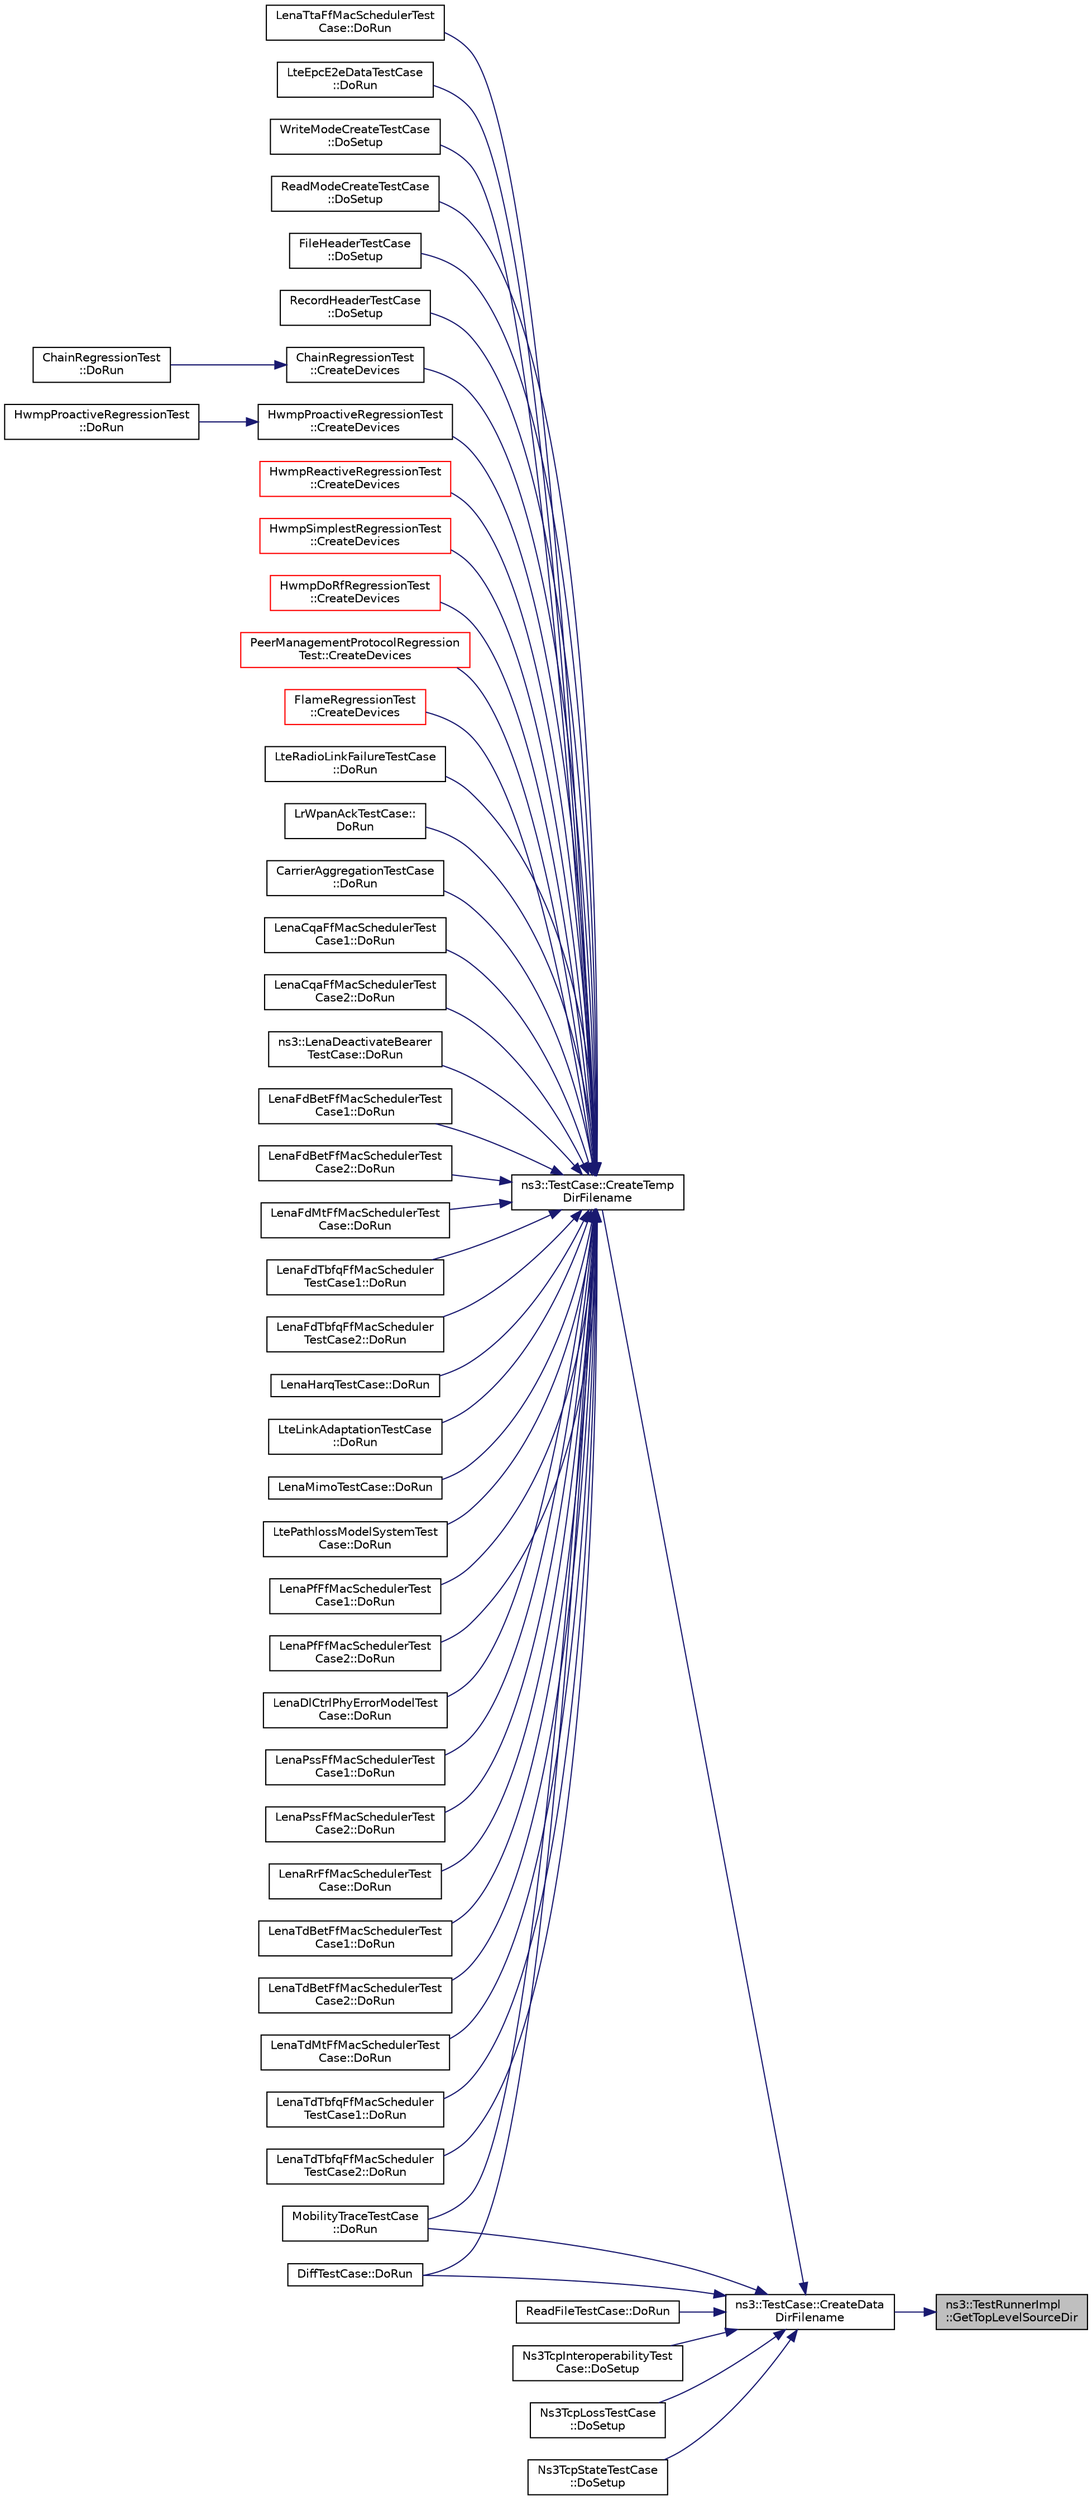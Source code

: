 digraph "ns3::TestRunnerImpl::GetTopLevelSourceDir"
{
 // LATEX_PDF_SIZE
  edge [fontname="Helvetica",fontsize="10",labelfontname="Helvetica",labelfontsize="10"];
  node [fontname="Helvetica",fontsize="10",shape=record];
  rankdir="RL";
  Node1 [label="ns3::TestRunnerImpl\l::GetTopLevelSourceDir",height=0.2,width=0.4,color="black", fillcolor="grey75", style="filled", fontcolor="black",tooltip="Get the path to the root of the source tree."];
  Node1 -> Node2 [dir="back",color="midnightblue",fontsize="10",style="solid",fontname="Helvetica"];
  Node2 [label="ns3::TestCase::CreateData\lDirFilename",height=0.2,width=0.4,color="black", fillcolor="white", style="filled",URL="$classns3_1_1_test_case.html#a3e4d216ff392a43418f26bb3e5b0f16d",tooltip="Construct the full path to a file in the data directory."];
  Node2 -> Node3 [dir="back",color="midnightblue",fontsize="10",style="solid",fontname="Helvetica"];
  Node3 [label="ns3::TestCase::CreateTemp\lDirFilename",height=0.2,width=0.4,color="black", fillcolor="white", style="filled",URL="$classns3_1_1_test_case.html#a8a04695a6fb9ba0f89e28e9523963f88",tooltip="Construct the full path to a file in a temporary directory."];
  Node3 -> Node4 [dir="back",color="midnightblue",fontsize="10",style="solid",fontname="Helvetica"];
  Node4 [label="ChainRegressionTest\l::CreateDevices",height=0.2,width=0.4,color="black", fillcolor="white", style="filled",URL="$class_chain_regression_test.html#ae8b1dd906e3d52a223122c63d236bb19",tooltip="Create devices, install TCP/IP stack and applications."];
  Node4 -> Node5 [dir="back",color="midnightblue",fontsize="10",style="solid",fontname="Helvetica"];
  Node5 [label="ChainRegressionTest\l::DoRun",height=0.2,width=0.4,color="black", fillcolor="white", style="filled",URL="$class_chain_regression_test.html#a51aa3cae551407ee6a6f346c30e3cc43",tooltip="Go."];
  Node3 -> Node6 [dir="back",color="midnightblue",fontsize="10",style="solid",fontname="Helvetica"];
  Node6 [label="HwmpProactiveRegressionTest\l::CreateDevices",height=0.2,width=0.4,color="black", fillcolor="white", style="filled",URL="$class_hwmp_proactive_regression_test.html#a98c6ff2361a7a5065ebf14089edc5bad",tooltip="Create devices function."];
  Node6 -> Node7 [dir="back",color="midnightblue",fontsize="10",style="solid",fontname="Helvetica"];
  Node7 [label="HwmpProactiveRegressionTest\l::DoRun",height=0.2,width=0.4,color="black", fillcolor="white", style="filled",URL="$class_hwmp_proactive_regression_test.html#ad000db534766301050336560b08b531e",tooltip="Implementation to actually run this TestCase."];
  Node3 -> Node8 [dir="back",color="midnightblue",fontsize="10",style="solid",fontname="Helvetica"];
  Node8 [label="HwmpReactiveRegressionTest\l::CreateDevices",height=0.2,width=0.4,color="red", fillcolor="white", style="filled",URL="$class_hwmp_reactive_regression_test.html#a8b288a6801baae1e65f87de7eb0352a4",tooltip="Create devices function."];
  Node3 -> Node10 [dir="back",color="midnightblue",fontsize="10",style="solid",fontname="Helvetica"];
  Node10 [label="HwmpSimplestRegressionTest\l::CreateDevices",height=0.2,width=0.4,color="red", fillcolor="white", style="filled",URL="$class_hwmp_simplest_regression_test.html#a6866a6d6b0b93241ec0f0c29ef61fd39",tooltip="Create devices function."];
  Node3 -> Node12 [dir="back",color="midnightblue",fontsize="10",style="solid",fontname="Helvetica"];
  Node12 [label="HwmpDoRfRegressionTest\l::CreateDevices",height=0.2,width=0.4,color="red", fillcolor="white", style="filled",URL="$class_hwmp_do_rf_regression_test.html#a55abac18467e059d3c39fa0de53bc436",tooltip="Create devices function."];
  Node3 -> Node14 [dir="back",color="midnightblue",fontsize="10",style="solid",fontname="Helvetica"];
  Node14 [label="PeerManagementProtocolRegression\lTest::CreateDevices",height=0.2,width=0.4,color="red", fillcolor="white", style="filled",URL="$class_peer_management_protocol_regression_test.html#a045b489f508afaecc5b5abb9d3513918",tooltip="Create devices function."];
  Node3 -> Node16 [dir="back",color="midnightblue",fontsize="10",style="solid",fontname="Helvetica"];
  Node16 [label="FlameRegressionTest\l::CreateDevices",height=0.2,width=0.4,color="red", fillcolor="white", style="filled",URL="$class_flame_regression_test.html#aeee4af77af2814f7339f204135cc2733",tooltip="Create devices function."];
  Node3 -> Node18 [dir="back",color="midnightblue",fontsize="10",style="solid",fontname="Helvetica"];
  Node18 [label="LteRadioLinkFailureTestCase\l::DoRun",height=0.2,width=0.4,color="black", fillcolor="white", style="filled",URL="$class_lte_radio_link_failure_test_case.html#ae7e2b1f96fbb5c77477c9b5b5905f347",tooltip="Setup the simulation according to the configuration set by the class constructor, run it,..."];
  Node3 -> Node19 [dir="back",color="midnightblue",fontsize="10",style="solid",fontname="Helvetica"];
  Node19 [label="LrWpanAckTestCase::\lDoRun",height=0.2,width=0.4,color="black", fillcolor="white", style="filled",URL="$class_lr_wpan_ack_test_case.html#a44ec9b782ae2c74d8fa2a25d696833e9",tooltip="Implementation to actually run this TestCase."];
  Node3 -> Node20 [dir="back",color="midnightblue",fontsize="10",style="solid",fontname="Helvetica"];
  Node20 [label="CarrierAggregationTestCase\l::DoRun",height=0.2,width=0.4,color="black", fillcolor="white", style="filled",URL="$class_carrier_aggregation_test_case.html#a20f3e28f3a6dd2919e51e508b78afa59",tooltip="Implementation to actually run this TestCase."];
  Node3 -> Node21 [dir="back",color="midnightblue",fontsize="10",style="solid",fontname="Helvetica"];
  Node21 [label="LenaCqaFfMacSchedulerTest\lCase1::DoRun",height=0.2,width=0.4,color="black", fillcolor="white", style="filled",URL="$class_lena_cqa_ff_mac_scheduler_test_case1.html#a91b3e2ef4ff292dbeda5559ff0eae1e6",tooltip="Implementation to actually run this TestCase."];
  Node3 -> Node22 [dir="back",color="midnightblue",fontsize="10",style="solid",fontname="Helvetica"];
  Node22 [label="LenaCqaFfMacSchedulerTest\lCase2::DoRun",height=0.2,width=0.4,color="black", fillcolor="white", style="filled",URL="$class_lena_cqa_ff_mac_scheduler_test_case2.html#a773e8490a80a3afe50adf54d713d3e4a",tooltip="Implementation to actually run this TestCase."];
  Node3 -> Node23 [dir="back",color="midnightblue",fontsize="10",style="solid",fontname="Helvetica"];
  Node23 [label="ns3::LenaDeactivateBearer\lTestCase::DoRun",height=0.2,width=0.4,color="black", fillcolor="white", style="filled",URL="$classns3_1_1_lena_deactivate_bearer_test_case.html#a214d777e46f96b701efdfd360871f53f",tooltip="Implementation to actually run this TestCase."];
  Node3 -> Node24 [dir="back",color="midnightblue",fontsize="10",style="solid",fontname="Helvetica"];
  Node24 [label="LenaFdBetFfMacSchedulerTest\lCase1::DoRun",height=0.2,width=0.4,color="black", fillcolor="white", style="filled",URL="$class_lena_fd_bet_ff_mac_scheduler_test_case1.html#a21b7a9f396adcc1ab24ddefc919345f2",tooltip="Implementation to actually run this TestCase."];
  Node3 -> Node25 [dir="back",color="midnightblue",fontsize="10",style="solid",fontname="Helvetica"];
  Node25 [label="LenaFdBetFfMacSchedulerTest\lCase2::DoRun",height=0.2,width=0.4,color="black", fillcolor="white", style="filled",URL="$class_lena_fd_bet_ff_mac_scheduler_test_case2.html#a51c587a50f2087be7c3950f4d2d82852",tooltip="Implementation to actually run this TestCase."];
  Node3 -> Node26 [dir="back",color="midnightblue",fontsize="10",style="solid",fontname="Helvetica"];
  Node26 [label="LenaFdMtFfMacSchedulerTest\lCase::DoRun",height=0.2,width=0.4,color="black", fillcolor="white", style="filled",URL="$class_lena_fd_mt_ff_mac_scheduler_test_case.html#a5cfc445b7daa4a02df317b46ee007f1a",tooltip="Implementation to actually run this TestCase."];
  Node3 -> Node27 [dir="back",color="midnightblue",fontsize="10",style="solid",fontname="Helvetica"];
  Node27 [label="LenaFdTbfqFfMacScheduler\lTestCase1::DoRun",height=0.2,width=0.4,color="black", fillcolor="white", style="filled",URL="$class_lena_fd_tbfq_ff_mac_scheduler_test_case1.html#ae0536bf54d4e05fbf3600c1654c14cc0",tooltip="Implementation to actually run this TestCase."];
  Node3 -> Node28 [dir="back",color="midnightblue",fontsize="10",style="solid",fontname="Helvetica"];
  Node28 [label="LenaFdTbfqFfMacScheduler\lTestCase2::DoRun",height=0.2,width=0.4,color="black", fillcolor="white", style="filled",URL="$class_lena_fd_tbfq_ff_mac_scheduler_test_case2.html#a2e43d4f9483463dffa86410a1ce47140",tooltip="Implementation to actually run this TestCase."];
  Node3 -> Node29 [dir="back",color="midnightblue",fontsize="10",style="solid",fontname="Helvetica"];
  Node29 [label="LenaHarqTestCase::DoRun",height=0.2,width=0.4,color="black", fillcolor="white", style="filled",URL="$class_lena_harq_test_case.html#a77a86faca2ff6021e971516d82ea0533",tooltip="Implementation to actually run this TestCase."];
  Node3 -> Node30 [dir="back",color="midnightblue",fontsize="10",style="solid",fontname="Helvetica"];
  Node30 [label="LteLinkAdaptationTestCase\l::DoRun",height=0.2,width=0.4,color="black", fillcolor="white", style="filled",URL="$class_lte_link_adaptation_test_case.html#a2310163be7e860827f18fce7fd100649",tooltip="Implementation to actually run this TestCase."];
  Node3 -> Node31 [dir="back",color="midnightblue",fontsize="10",style="solid",fontname="Helvetica"];
  Node31 [label="LenaMimoTestCase::DoRun",height=0.2,width=0.4,color="black", fillcolor="white", style="filled",URL="$class_lena_mimo_test_case.html#a5479f5cb1621e84f8d28b4779f3e3b7c",tooltip="Implementation to actually run this TestCase."];
  Node3 -> Node32 [dir="back",color="midnightblue",fontsize="10",style="solid",fontname="Helvetica"];
  Node32 [label="LtePathlossModelSystemTest\lCase::DoRun",height=0.2,width=0.4,color="black", fillcolor="white", style="filled",URL="$class_lte_pathloss_model_system_test_case.html#a6cf8d23b5eab69a72e893419bbd13c1b",tooltip="Implementation to actually run this TestCase."];
  Node3 -> Node33 [dir="back",color="midnightblue",fontsize="10",style="solid",fontname="Helvetica"];
  Node33 [label="LenaPfFfMacSchedulerTest\lCase1::DoRun",height=0.2,width=0.4,color="black", fillcolor="white", style="filled",URL="$class_lena_pf_ff_mac_scheduler_test_case1.html#a34e366045d568d5a38bedfeebbf72b79",tooltip="Implementation to actually run this TestCase."];
  Node3 -> Node34 [dir="back",color="midnightblue",fontsize="10",style="solid",fontname="Helvetica"];
  Node34 [label="LenaPfFfMacSchedulerTest\lCase2::DoRun",height=0.2,width=0.4,color="black", fillcolor="white", style="filled",URL="$class_lena_pf_ff_mac_scheduler_test_case2.html#a693c0eff7472d9b3bb12f1f95e46253b",tooltip="Implementation to actually run this TestCase."];
  Node3 -> Node35 [dir="back",color="midnightblue",fontsize="10",style="solid",fontname="Helvetica"];
  Node35 [label="LenaDlCtrlPhyErrorModelTest\lCase::DoRun",height=0.2,width=0.4,color="black", fillcolor="white", style="filled",URL="$class_lena_dl_ctrl_phy_error_model_test_case.html#a1fb7c0a2adfe1083d7e0883b866b0954",tooltip="Implementation to actually run this TestCase."];
  Node3 -> Node36 [dir="back",color="midnightblue",fontsize="10",style="solid",fontname="Helvetica"];
  Node36 [label="LenaPssFfMacSchedulerTest\lCase1::DoRun",height=0.2,width=0.4,color="black", fillcolor="white", style="filled",URL="$class_lena_pss_ff_mac_scheduler_test_case1.html#a82b48ffdd476a2c0b5b111aaa2702fc9",tooltip="Implementation to actually run this TestCase."];
  Node3 -> Node37 [dir="back",color="midnightblue",fontsize="10",style="solid",fontname="Helvetica"];
  Node37 [label="LenaPssFfMacSchedulerTest\lCase2::DoRun",height=0.2,width=0.4,color="black", fillcolor="white", style="filled",URL="$class_lena_pss_ff_mac_scheduler_test_case2.html#aff2e955c075aacd1f05d38b81ace0c3a",tooltip="Implementation to actually run this TestCase."];
  Node3 -> Node38 [dir="back",color="midnightblue",fontsize="10",style="solid",fontname="Helvetica"];
  Node38 [label="LenaRrFfMacSchedulerTest\lCase::DoRun",height=0.2,width=0.4,color="black", fillcolor="white", style="filled",URL="$class_lena_rr_ff_mac_scheduler_test_case.html#a1e221eff047ec55f7f1d36daab1f1d91",tooltip="Implementation to actually run this TestCase."];
  Node3 -> Node39 [dir="back",color="midnightblue",fontsize="10",style="solid",fontname="Helvetica"];
  Node39 [label="LenaTdBetFfMacSchedulerTest\lCase1::DoRun",height=0.2,width=0.4,color="black", fillcolor="white", style="filled",URL="$class_lena_td_bet_ff_mac_scheduler_test_case1.html#a7d559a1158bc847fbf816ed856b7b8eb",tooltip="Implementation to actually run this TestCase."];
  Node3 -> Node40 [dir="back",color="midnightblue",fontsize="10",style="solid",fontname="Helvetica"];
  Node40 [label="LenaTdBetFfMacSchedulerTest\lCase2::DoRun",height=0.2,width=0.4,color="black", fillcolor="white", style="filled",URL="$class_lena_td_bet_ff_mac_scheduler_test_case2.html#a57f91550eee3286bec279c76f9ab8a19",tooltip="Implementation to actually run this TestCase."];
  Node3 -> Node41 [dir="back",color="midnightblue",fontsize="10",style="solid",fontname="Helvetica"];
  Node41 [label="LenaTdMtFfMacSchedulerTest\lCase::DoRun",height=0.2,width=0.4,color="black", fillcolor="white", style="filled",URL="$class_lena_td_mt_ff_mac_scheduler_test_case.html#a58d638cd7e72948bb9956cd770eb053f",tooltip="Implementation to actually run this TestCase."];
  Node3 -> Node42 [dir="back",color="midnightblue",fontsize="10",style="solid",fontname="Helvetica"];
  Node42 [label="LenaTdTbfqFfMacScheduler\lTestCase1::DoRun",height=0.2,width=0.4,color="black", fillcolor="white", style="filled",URL="$class_lena_td_tbfq_ff_mac_scheduler_test_case1.html#a7cc404c3537ef82bd8c4d8ebee0af929",tooltip="Implementation to actually run this TestCase."];
  Node3 -> Node43 [dir="back",color="midnightblue",fontsize="10",style="solid",fontname="Helvetica"];
  Node43 [label="LenaTdTbfqFfMacScheduler\lTestCase2::DoRun",height=0.2,width=0.4,color="black", fillcolor="white", style="filled",URL="$class_lena_td_tbfq_ff_mac_scheduler_test_case2.html#a4029c5006bf9136e36d90101934b1db0",tooltip="Implementation to actually run this TestCase."];
  Node3 -> Node44 [dir="back",color="midnightblue",fontsize="10",style="solid",fontname="Helvetica"];
  Node44 [label="LenaTtaFfMacSchedulerTest\lCase::DoRun",height=0.2,width=0.4,color="black", fillcolor="white", style="filled",URL="$class_lena_tta_ff_mac_scheduler_test_case.html#a6c4a3631833e54ea62e6c454e937348a",tooltip="Implementation to actually run this TestCase."];
  Node3 -> Node45 [dir="back",color="midnightblue",fontsize="10",style="solid",fontname="Helvetica"];
  Node45 [label="LteEpcE2eDataTestCase\l::DoRun",height=0.2,width=0.4,color="black", fillcolor="white", style="filled",URL="$class_lte_epc_e2e_data_test_case.html#a7b55bb639cd07d8b68365444a4cea639",tooltip="Implementation to actually run this TestCase."];
  Node3 -> Node46 [dir="back",color="midnightblue",fontsize="10",style="solid",fontname="Helvetica"];
  Node46 [label="MobilityTraceTestCase\l::DoRun",height=0.2,width=0.4,color="black", fillcolor="white", style="filled",URL="$class_mobility_trace_test_case.html#ae30ac31273ee7b04d922588517c14ca8",tooltip="Implementation to actually run this TestCase."];
  Node3 -> Node47 [dir="back",color="midnightblue",fontsize="10",style="solid",fontname="Helvetica"];
  Node47 [label="DiffTestCase::DoRun",height=0.2,width=0.4,color="black", fillcolor="white", style="filled",URL="$class_diff_test_case.html#aa6e6da63a68b54ea86a6172337d1e5a6",tooltip="Implementation to actually run this TestCase."];
  Node3 -> Node48 [dir="back",color="midnightblue",fontsize="10",style="solid",fontname="Helvetica"];
  Node48 [label="WriteModeCreateTestCase\l::DoSetup",height=0.2,width=0.4,color="black", fillcolor="white", style="filled",URL="$class_write_mode_create_test_case.html#a3a3ac08af7de3c751216bad78fa5082e",tooltip="Implementation to do any local setup required for this TestCase."];
  Node3 -> Node49 [dir="back",color="midnightblue",fontsize="10",style="solid",fontname="Helvetica"];
  Node49 [label="ReadModeCreateTestCase\l::DoSetup",height=0.2,width=0.4,color="black", fillcolor="white", style="filled",URL="$class_read_mode_create_test_case.html#a6dd7e9a6a38fd7f1622950f026af16ae",tooltip="Implementation to do any local setup required for this TestCase."];
  Node3 -> Node50 [dir="back",color="midnightblue",fontsize="10",style="solid",fontname="Helvetica"];
  Node50 [label="FileHeaderTestCase\l::DoSetup",height=0.2,width=0.4,color="black", fillcolor="white", style="filled",URL="$class_file_header_test_case.html#ac7487b9a10d955145e0ab0150aace4d2",tooltip="Implementation to do any local setup required for this TestCase."];
  Node3 -> Node51 [dir="back",color="midnightblue",fontsize="10",style="solid",fontname="Helvetica"];
  Node51 [label="RecordHeaderTestCase\l::DoSetup",height=0.2,width=0.4,color="black", fillcolor="white", style="filled",URL="$class_record_header_test_case.html#aad4a302ea73173b4c70902a897933b04",tooltip="Implementation to do any local setup required for this TestCase."];
  Node2 -> Node46 [dir="back",color="midnightblue",fontsize="10",style="solid",fontname="Helvetica"];
  Node2 -> Node52 [dir="back",color="midnightblue",fontsize="10",style="solid",fontname="Helvetica"];
  Node52 [label="ReadFileTestCase::DoRun",height=0.2,width=0.4,color="black", fillcolor="white", style="filled",URL="$class_read_file_test_case.html#a45c51f52ea608037fd8b5ca3a5353ad9",tooltip="Implementation to actually run this TestCase."];
  Node2 -> Node47 [dir="back",color="midnightblue",fontsize="10",style="solid",fontname="Helvetica"];
  Node2 -> Node53 [dir="back",color="midnightblue",fontsize="10",style="solid",fontname="Helvetica"];
  Node53 [label="Ns3TcpInteroperabilityTest\lCase::DoSetup",height=0.2,width=0.4,color="black", fillcolor="white", style="filled",URL="$class_ns3_tcp_interoperability_test_case.html#af18785722baa5f4826f281efacaabe60",tooltip="Implementation to do any local setup required for this TestCase."];
  Node2 -> Node54 [dir="back",color="midnightblue",fontsize="10",style="solid",fontname="Helvetica"];
  Node54 [label="Ns3TcpLossTestCase\l::DoSetup",height=0.2,width=0.4,color="black", fillcolor="white", style="filled",URL="$class_ns3_tcp_loss_test_case.html#a08237ed89cdb33439db0d70432dc773a",tooltip="Implementation to do any local setup required for this TestCase."];
  Node2 -> Node55 [dir="back",color="midnightblue",fontsize="10",style="solid",fontname="Helvetica"];
  Node55 [label="Ns3TcpStateTestCase\l::DoSetup",height=0.2,width=0.4,color="black", fillcolor="white", style="filled",URL="$class_ns3_tcp_state_test_case.html#ab40bcdfe18d73d1d52edf573894ce112",tooltip="Implementation to do any local setup required for this TestCase."];
}
